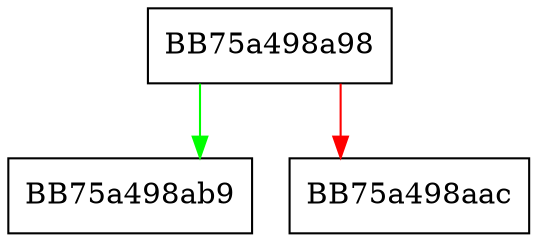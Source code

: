 digraph _Check_grow_by_1 {
  node [shape="box"];
  graph [splines=ortho];
  BB75a498a98 -> BB75a498ab9 [color="green"];
  BB75a498a98 -> BB75a498aac [color="red"];
}